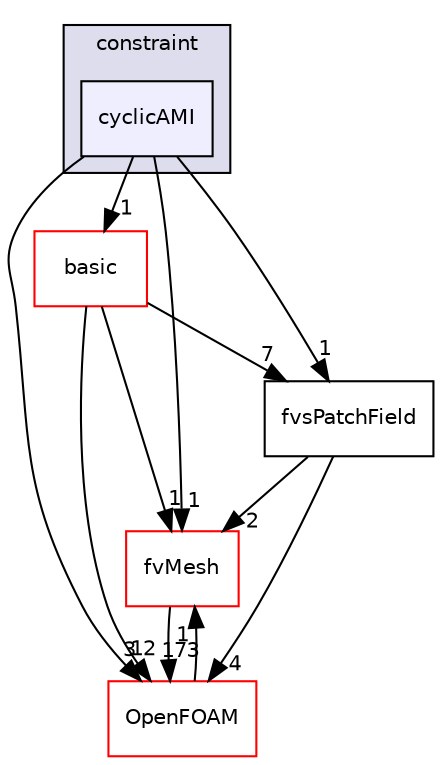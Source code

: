 digraph "src/finiteVolume/fields/fvsPatchFields/constraint/cyclicAMI" {
  bgcolor=transparent;
  compound=true
  node [ fontsize="10", fontname="Helvetica"];
  edge [ labelfontsize="10", labelfontname="Helvetica"];
  subgraph clusterdir_d3657b0b23136d928b995b4c42c4ccd9 {
    graph [ bgcolor="#ddddee", pencolor="black", label="constraint" fontname="Helvetica", fontsize="10", URL="dir_d3657b0b23136d928b995b4c42c4ccd9.html"]
  dir_aab87f9b9206032315b3d7957ab585c0 [shape=box, label="cyclicAMI", style="filled", fillcolor="#eeeeff", pencolor="black", URL="dir_aab87f9b9206032315b3d7957ab585c0.html"];
  }
  dir_958a3dd6045466a25f270895e6927ee8 [shape=box label="basic" color="red" URL="dir_958a3dd6045466a25f270895e6927ee8.html"];
  dir_c382fa095c9c33d8673c0dd60aaef275 [shape=box label="fvMesh" color="red" URL="dir_c382fa095c9c33d8673c0dd60aaef275.html"];
  dir_c5473ff19b20e6ec4dfe5c310b3778a8 [shape=box label="OpenFOAM" color="red" URL="dir_c5473ff19b20e6ec4dfe5c310b3778a8.html"];
  dir_f8fc54ccdbdfd051989b9c9b77557e92 [shape=box label="fvsPatchField" URL="dir_f8fc54ccdbdfd051989b9c9b77557e92.html"];
  dir_958a3dd6045466a25f270895e6927ee8->dir_c382fa095c9c33d8673c0dd60aaef275 [headlabel="1", labeldistance=1.5 headhref="dir_001043_001124.html"];
  dir_958a3dd6045466a25f270895e6927ee8->dir_c5473ff19b20e6ec4dfe5c310b3778a8 [headlabel="12", labeldistance=1.5 headhref="dir_001043_001896.html"];
  dir_958a3dd6045466a25f270895e6927ee8->dir_f8fc54ccdbdfd051989b9c9b77557e92 [headlabel="7", labeldistance=1.5 headhref="dir_001043_001060.html"];
  dir_aab87f9b9206032315b3d7957ab585c0->dir_958a3dd6045466a25f270895e6927ee8 [headlabel="1", labeldistance=1.5 headhref="dir_001051_001043.html"];
  dir_aab87f9b9206032315b3d7957ab585c0->dir_c382fa095c9c33d8673c0dd60aaef275 [headlabel="1", labeldistance=1.5 headhref="dir_001051_001124.html"];
  dir_aab87f9b9206032315b3d7957ab585c0->dir_c5473ff19b20e6ec4dfe5c310b3778a8 [headlabel="3", labeldistance=1.5 headhref="dir_001051_001896.html"];
  dir_aab87f9b9206032315b3d7957ab585c0->dir_f8fc54ccdbdfd051989b9c9b77557e92 [headlabel="1", labeldistance=1.5 headhref="dir_001051_001060.html"];
  dir_c382fa095c9c33d8673c0dd60aaef275->dir_c5473ff19b20e6ec4dfe5c310b3778a8 [headlabel="173", labeldistance=1.5 headhref="dir_001124_001896.html"];
  dir_c5473ff19b20e6ec4dfe5c310b3778a8->dir_c382fa095c9c33d8673c0dd60aaef275 [headlabel="1", labeldistance=1.5 headhref="dir_001896_001124.html"];
  dir_f8fc54ccdbdfd051989b9c9b77557e92->dir_c382fa095c9c33d8673c0dd60aaef275 [headlabel="2", labeldistance=1.5 headhref="dir_001060_001124.html"];
  dir_f8fc54ccdbdfd051989b9c9b77557e92->dir_c5473ff19b20e6ec4dfe5c310b3778a8 [headlabel="4", labeldistance=1.5 headhref="dir_001060_001896.html"];
}
